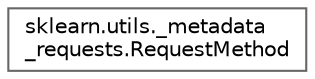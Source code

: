 digraph "Graphical Class Hierarchy"
{
 // LATEX_PDF_SIZE
  bgcolor="transparent";
  edge [fontname=Helvetica,fontsize=10,labelfontname=Helvetica,labelfontsize=10];
  node [fontname=Helvetica,fontsize=10,shape=box,height=0.2,width=0.4];
  rankdir="LR";
  Node0 [id="Node000000",label="sklearn.utils._metadata\l_requests.RequestMethod",height=0.2,width=0.4,color="grey40", fillcolor="white", style="filled",URL="$d1/d0a/classsklearn_1_1utils_1_1__metadata__requests_1_1RequestMethod.html",tooltip=" "];
}
